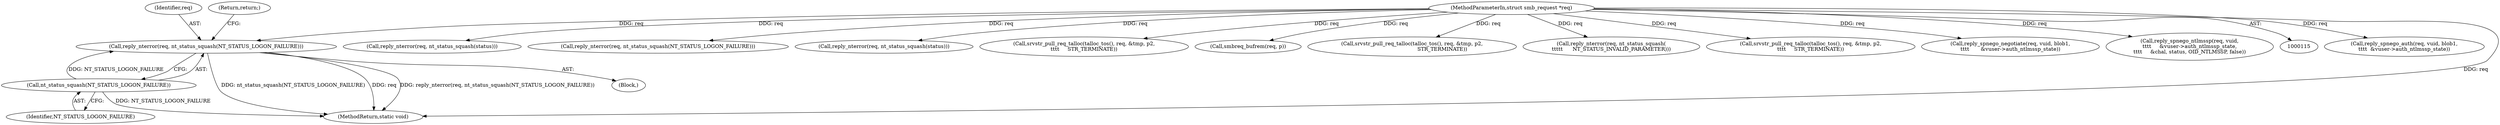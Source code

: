 digraph "0_samba_9280051bfba337458722fb157f3082f93cbd9f2b@pointer" {
"1000199" [label="(Call,reply_nterror(req, nt_status_squash(NT_STATUS_LOGON_FAILURE)))"];
"1000116" [label="(MethodParameterIn,struct smb_request *req)"];
"1000201" [label="(Call,nt_status_squash(NT_STATUS_LOGON_FAILURE))"];
"1000438" [label="(Call,reply_spnego_auth(req, vuid, blob1,\n\t\t\t\t  &vuser->auth_ntlmssp_state))"];
"1000530" [label="(MethodReturn,static void)"];
"1000202" [label="(Identifier,NT_STATUS_LOGON_FAILURE)"];
"1000401" [label="(Call,reply_nterror(req, nt_status_squash(status)))"];
"1000526" [label="(Call,reply_nterror(req, nt_status_squash(NT_STATUS_LOGON_FAILURE)))"];
"1000487" [label="(Call,reply_nterror(req, nt_status_squash(status)))"];
"1000250" [label="(Call,srvstr_pull_req_talloc(talloc_tos(), req, &tmp, p2,\n\t\t\t\t     STR_TERMINATE))"];
"1000206" [label="(Call,smbreq_bufrem(req, p))"];
"1000200" [label="(Identifier,req)"];
"1000199" [label="(Call,reply_nterror(req, nt_status_squash(NT_STATUS_LOGON_FAILURE)))"];
"1000235" [label="(Call,srvstr_pull_req_talloc(talloc_tos(), req, &tmp, p2,\n                                     STR_TERMINATE))"];
"1000201" [label="(Call,nt_status_squash(NT_STATUS_LOGON_FAILURE))"];
"1000360" [label="(Call,reply_nterror(req, nt_status_squash(\n\t\t\t\t\t      NT_STATUS_INVALID_PARAMETER)))"];
"1000116" [label="(MethodParameterIn,struct smb_request *req)"];
"1000265" [label="(Call,srvstr_pull_req_talloc(talloc_tos(), req, &tmp, p2,\n\t\t\t\t     STR_TERMINATE))"];
"1000416" [label="(Call,reply_spnego_negotiate(req, vuid, blob1,\n\t\t\t\t       &vuser->auth_ntlmssp_state))"];
"1000504" [label="(Call,reply_spnego_ntlmssp(req, vuid,\n\t\t\t\t     &vuser->auth_ntlmssp_state,\n\t\t\t\t     &chal, status, OID_NTLMSSP, false))"];
"1000198" [label="(Block,)"];
"1000203" [label="(Return,return;)"];
"1000199" -> "1000198"  [label="AST: "];
"1000199" -> "1000201"  [label="CFG: "];
"1000200" -> "1000199"  [label="AST: "];
"1000201" -> "1000199"  [label="AST: "];
"1000203" -> "1000199"  [label="CFG: "];
"1000199" -> "1000530"  [label="DDG: nt_status_squash(NT_STATUS_LOGON_FAILURE)"];
"1000199" -> "1000530"  [label="DDG: req"];
"1000199" -> "1000530"  [label="DDG: reply_nterror(req, nt_status_squash(NT_STATUS_LOGON_FAILURE))"];
"1000116" -> "1000199"  [label="DDG: req"];
"1000201" -> "1000199"  [label="DDG: NT_STATUS_LOGON_FAILURE"];
"1000116" -> "1000115"  [label="AST: "];
"1000116" -> "1000530"  [label="DDG: req"];
"1000116" -> "1000206"  [label="DDG: req"];
"1000116" -> "1000235"  [label="DDG: req"];
"1000116" -> "1000250"  [label="DDG: req"];
"1000116" -> "1000265"  [label="DDG: req"];
"1000116" -> "1000360"  [label="DDG: req"];
"1000116" -> "1000401"  [label="DDG: req"];
"1000116" -> "1000416"  [label="DDG: req"];
"1000116" -> "1000438"  [label="DDG: req"];
"1000116" -> "1000487"  [label="DDG: req"];
"1000116" -> "1000504"  [label="DDG: req"];
"1000116" -> "1000526"  [label="DDG: req"];
"1000201" -> "1000202"  [label="CFG: "];
"1000202" -> "1000201"  [label="AST: "];
"1000201" -> "1000530"  [label="DDG: NT_STATUS_LOGON_FAILURE"];
}
